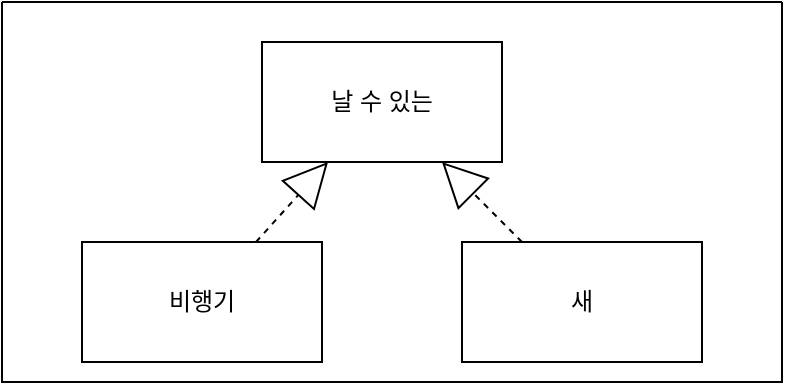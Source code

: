 <mxfile version="21.6.8" type="github">
  <diagram name="페이지-1" id="v46Kw6hZMWN8n9hihEqH">
    <mxGraphModel dx="450" dy="756" grid="1" gridSize="10" guides="1" tooltips="1" connect="1" arrows="1" fold="1" page="1" pageScale="1" pageWidth="827" pageHeight="1169" math="0" shadow="0">
      <root>
        <mxCell id="0" />
        <mxCell id="1" parent="0" />
        <mxCell id="ktnEOqFmA6BslSeErgOC-7" value="" style="swimlane;startSize=0;" vertex="1" parent="1">
          <mxGeometry x="20" y="110" width="390" height="190" as="geometry" />
        </mxCell>
        <mxCell id="ktnEOqFmA6BslSeErgOC-1" value="날 수 있는" style="rounded=0;whiteSpace=wrap;html=1;" vertex="1" parent="ktnEOqFmA6BslSeErgOC-7">
          <mxGeometry x="130" y="20" width="120" height="60" as="geometry" />
        </mxCell>
        <mxCell id="ktnEOqFmA6BslSeErgOC-8" style="rounded=0;orthogonalLoop=1;jettySize=auto;html=1;endArrow=block;endFill=0;endSize=20;dashed=1;" edge="1" parent="ktnEOqFmA6BslSeErgOC-7" source="ktnEOqFmA6BslSeErgOC-2" target="ktnEOqFmA6BslSeErgOC-1">
          <mxGeometry relative="1" as="geometry" />
        </mxCell>
        <mxCell id="ktnEOqFmA6BslSeErgOC-2" value="새" style="rounded=0;whiteSpace=wrap;html=1;" vertex="1" parent="ktnEOqFmA6BslSeErgOC-7">
          <mxGeometry x="230" y="120" width="120" height="60" as="geometry" />
        </mxCell>
        <mxCell id="ktnEOqFmA6BslSeErgOC-10" style="rounded=0;orthogonalLoop=1;jettySize=auto;html=1;endArrow=block;endFill=0;endSize=20;dashed=1;" edge="1" parent="ktnEOqFmA6BslSeErgOC-7" source="ktnEOqFmA6BslSeErgOC-9" target="ktnEOqFmA6BslSeErgOC-1">
          <mxGeometry relative="1" as="geometry" />
        </mxCell>
        <mxCell id="ktnEOqFmA6BslSeErgOC-9" value="비행기" style="rounded=0;whiteSpace=wrap;html=1;" vertex="1" parent="ktnEOqFmA6BslSeErgOC-7">
          <mxGeometry x="40" y="120" width="120" height="60" as="geometry" />
        </mxCell>
      </root>
    </mxGraphModel>
  </diagram>
</mxfile>

